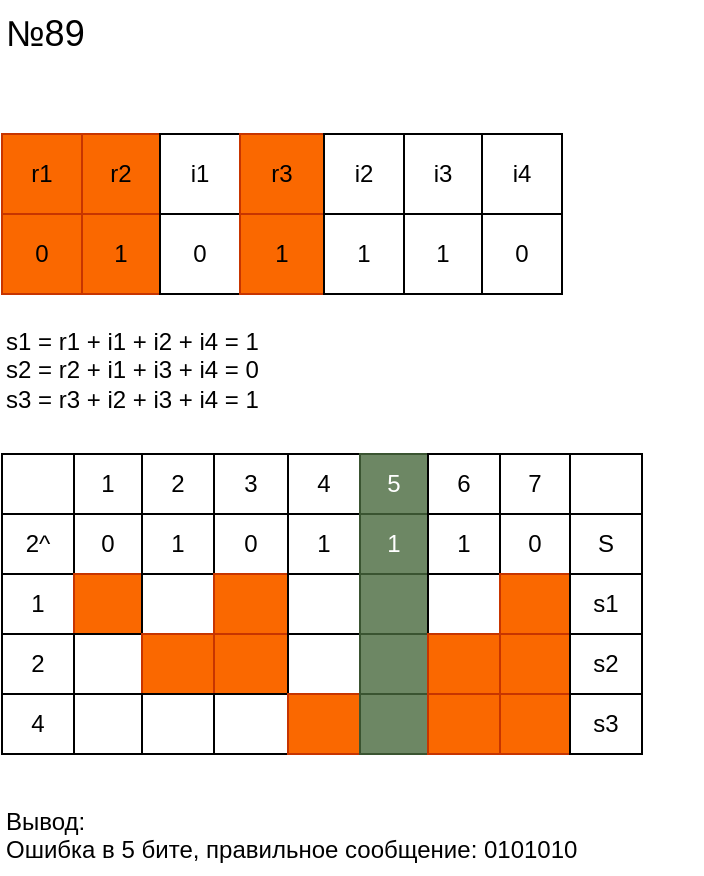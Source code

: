 <mxfile version="22.0.3" type="device">
  <diagram name="Страница — 1" id="U0JinoW6atVT2fQMJdGy">
    <mxGraphModel dx="890" dy="593" grid="1" gridSize="10" guides="1" tooltips="1" connect="1" arrows="1" fold="1" page="1" pageScale="1" pageWidth="413" pageHeight="583" math="0" shadow="0">
      <root>
        <mxCell id="0" />
        <mxCell id="1" parent="0" />
        <mxCell id="27F9nUPd-nWCG4cVWqr0-16" value="" style="childLayout=tableLayout;recursiveResize=0;shadow=0;fillColor=none;" vertex="1" parent="1">
          <mxGeometry x="40" y="140" width="280" height="80" as="geometry" />
        </mxCell>
        <mxCell id="27F9nUPd-nWCG4cVWqr0-17" value="" style="shape=tableRow;horizontal=0;startSize=0;swimlaneHead=0;swimlaneBody=0;top=0;left=0;bottom=0;right=0;dropTarget=0;collapsible=0;recursiveResize=0;expand=0;fontStyle=0;fillColor=none;strokeColor=inherit;" vertex="1" parent="27F9nUPd-nWCG4cVWqr0-16">
          <mxGeometry width="280" height="40" as="geometry" />
        </mxCell>
        <mxCell id="27F9nUPd-nWCG4cVWqr0-18" value="r1" style="connectable=0;recursiveResize=0;strokeColor=#C73500;fillColor=#fa6800;align=center;whiteSpace=wrap;html=1;fontColor=#000000;" vertex="1" parent="27F9nUPd-nWCG4cVWqr0-17">
          <mxGeometry width="40" height="40" as="geometry">
            <mxRectangle width="40" height="40" as="alternateBounds" />
          </mxGeometry>
        </mxCell>
        <mxCell id="27F9nUPd-nWCG4cVWqr0-19" value="r2" style="connectable=0;recursiveResize=0;strokeColor=#C73500;fillColor=#fa6800;align=center;whiteSpace=wrap;html=1;fontColor=#000000;" vertex="1" parent="27F9nUPd-nWCG4cVWqr0-17">
          <mxGeometry x="40" width="39" height="40" as="geometry">
            <mxRectangle width="39" height="40" as="alternateBounds" />
          </mxGeometry>
        </mxCell>
        <mxCell id="27F9nUPd-nWCG4cVWqr0-20" value="i1" style="connectable=0;recursiveResize=0;strokeColor=inherit;fillColor=none;align=center;whiteSpace=wrap;html=1;comic=0;" vertex="1" parent="27F9nUPd-nWCG4cVWqr0-17">
          <mxGeometry x="79" width="40" height="40" as="geometry">
            <mxRectangle width="40" height="40" as="alternateBounds" />
          </mxGeometry>
        </mxCell>
        <mxCell id="27F9nUPd-nWCG4cVWqr0-29" value="r3" style="connectable=0;recursiveResize=0;strokeColor=#C73500;fillColor=#fa6800;align=center;whiteSpace=wrap;html=1;comic=0;fontColor=#000000;" vertex="1" parent="27F9nUPd-nWCG4cVWqr0-17">
          <mxGeometry x="119" width="42" height="40" as="geometry">
            <mxRectangle width="42" height="40" as="alternateBounds" />
          </mxGeometry>
        </mxCell>
        <mxCell id="27F9nUPd-nWCG4cVWqr0-32" value="i2" style="connectable=0;recursiveResize=0;strokeColor=inherit;fillColor=none;align=center;whiteSpace=wrap;html=1;comic=0;" vertex="1" parent="27F9nUPd-nWCG4cVWqr0-17">
          <mxGeometry x="161" width="40" height="40" as="geometry">
            <mxRectangle width="40" height="40" as="alternateBounds" />
          </mxGeometry>
        </mxCell>
        <mxCell id="27F9nUPd-nWCG4cVWqr0-34" value="i3" style="connectable=0;recursiveResize=0;strokeColor=inherit;fillColor=none;align=center;whiteSpace=wrap;html=1;comic=0;" vertex="1" parent="27F9nUPd-nWCG4cVWqr0-17">
          <mxGeometry x="201" width="39" height="40" as="geometry">
            <mxRectangle width="39" height="40" as="alternateBounds" />
          </mxGeometry>
        </mxCell>
        <mxCell id="27F9nUPd-nWCG4cVWqr0-36" value="i4" style="connectable=0;recursiveResize=0;strokeColor=inherit;fillColor=none;align=center;whiteSpace=wrap;html=1;comic=0;" vertex="1" parent="27F9nUPd-nWCG4cVWqr0-17">
          <mxGeometry x="240" width="40" height="40" as="geometry">
            <mxRectangle width="40" height="40" as="alternateBounds" />
          </mxGeometry>
        </mxCell>
        <mxCell id="27F9nUPd-nWCG4cVWqr0-21" style="shape=tableRow;horizontal=0;startSize=0;swimlaneHead=0;swimlaneBody=0;top=0;left=0;bottom=0;right=0;dropTarget=0;collapsible=0;recursiveResize=0;expand=0;fontStyle=0;fillColor=none;strokeColor=inherit;" vertex="1" parent="27F9nUPd-nWCG4cVWqr0-16">
          <mxGeometry y="40" width="280" height="40" as="geometry" />
        </mxCell>
        <mxCell id="27F9nUPd-nWCG4cVWqr0-22" value="0" style="connectable=0;recursiveResize=0;strokeColor=#C73500;fillColor=#fa6800;align=center;whiteSpace=wrap;html=1;fontColor=#000000;" vertex="1" parent="27F9nUPd-nWCG4cVWqr0-21">
          <mxGeometry width="40" height="40" as="geometry">
            <mxRectangle width="40" height="40" as="alternateBounds" />
          </mxGeometry>
        </mxCell>
        <mxCell id="27F9nUPd-nWCG4cVWqr0-23" value="1" style="connectable=0;recursiveResize=0;strokeColor=#C73500;fillColor=#fa6800;align=center;whiteSpace=wrap;html=1;fontColor=#000000;" vertex="1" parent="27F9nUPd-nWCG4cVWqr0-21">
          <mxGeometry x="40" width="39" height="40" as="geometry">
            <mxRectangle width="39" height="40" as="alternateBounds" />
          </mxGeometry>
        </mxCell>
        <mxCell id="27F9nUPd-nWCG4cVWqr0-24" value="0" style="connectable=0;recursiveResize=0;strokeColor=inherit;fillColor=none;align=center;whiteSpace=wrap;html=1;" vertex="1" parent="27F9nUPd-nWCG4cVWqr0-21">
          <mxGeometry x="79" width="40" height="40" as="geometry">
            <mxRectangle width="40" height="40" as="alternateBounds" />
          </mxGeometry>
        </mxCell>
        <mxCell id="27F9nUPd-nWCG4cVWqr0-30" value="1" style="connectable=0;recursiveResize=0;strokeColor=#C73500;fillColor=#fa6800;align=center;whiteSpace=wrap;html=1;fontColor=#000000;" vertex="1" parent="27F9nUPd-nWCG4cVWqr0-21">
          <mxGeometry x="119" width="42" height="40" as="geometry">
            <mxRectangle width="42" height="40" as="alternateBounds" />
          </mxGeometry>
        </mxCell>
        <mxCell id="27F9nUPd-nWCG4cVWqr0-33" value="1" style="connectable=0;recursiveResize=0;strokeColor=inherit;fillColor=none;align=center;whiteSpace=wrap;html=1;" vertex="1" parent="27F9nUPd-nWCG4cVWqr0-21">
          <mxGeometry x="161" width="40" height="40" as="geometry">
            <mxRectangle width="40" height="40" as="alternateBounds" />
          </mxGeometry>
        </mxCell>
        <mxCell id="27F9nUPd-nWCG4cVWqr0-35" value="1" style="connectable=0;recursiveResize=0;strokeColor=inherit;fillColor=none;align=center;whiteSpace=wrap;html=1;" vertex="1" parent="27F9nUPd-nWCG4cVWqr0-21">
          <mxGeometry x="201" width="39" height="40" as="geometry">
            <mxRectangle width="39" height="40" as="alternateBounds" />
          </mxGeometry>
        </mxCell>
        <mxCell id="27F9nUPd-nWCG4cVWqr0-37" value="0" style="connectable=0;recursiveResize=0;strokeColor=inherit;fillColor=none;align=center;whiteSpace=wrap;html=1;" vertex="1" parent="27F9nUPd-nWCG4cVWqr0-21">
          <mxGeometry x="240" width="40" height="40" as="geometry">
            <mxRectangle width="40" height="40" as="alternateBounds" />
          </mxGeometry>
        </mxCell>
        <mxCell id="27F9nUPd-nWCG4cVWqr0-38" value="s1 = r1 + i1 + i2 + i4 = 1&lt;br&gt;s2 = r2 + i1 + i3 + i4 = 0&lt;br&gt;s3 = r3 + i2 + i3 + i4 = 1" style="text;html=1;strokeColor=none;fillColor=none;align=left;verticalAlign=top;whiteSpace=wrap;rounded=0;" vertex="1" parent="1">
          <mxGeometry x="40" y="230" width="270" height="50" as="geometry" />
        </mxCell>
        <mxCell id="27F9nUPd-nWCG4cVWqr0-39" value="" style="childLayout=tableLayout;recursiveResize=0;shadow=0;fillColor=none;" vertex="1" parent="1">
          <mxGeometry x="40" y="300" width="320" height="150" as="geometry" />
        </mxCell>
        <mxCell id="27F9nUPd-nWCG4cVWqr0-40" value="" style="shape=tableRow;horizontal=0;startSize=0;swimlaneHead=0;swimlaneBody=0;top=0;left=0;bottom=0;right=0;dropTarget=0;collapsible=0;recursiveResize=0;expand=0;fontStyle=0;fillColor=none;" vertex="1" parent="27F9nUPd-nWCG4cVWqr0-39">
          <mxGeometry width="320" height="30" as="geometry" />
        </mxCell>
        <mxCell id="27F9nUPd-nWCG4cVWqr0-41" value="" style="connectable=0;recursiveResize=0;align=center;whiteSpace=wrap;html=1;fillColor=none;" vertex="1" parent="27F9nUPd-nWCG4cVWqr0-40">
          <mxGeometry width="36" height="30" as="geometry">
            <mxRectangle width="36" height="30" as="alternateBounds" />
          </mxGeometry>
        </mxCell>
        <mxCell id="27F9nUPd-nWCG4cVWqr0-42" value="1" style="connectable=0;recursiveResize=0;align=center;whiteSpace=wrap;html=1;fillColor=none;" vertex="1" parent="27F9nUPd-nWCG4cVWqr0-40">
          <mxGeometry x="36" width="34" height="30" as="geometry">
            <mxRectangle width="34" height="30" as="alternateBounds" />
          </mxGeometry>
        </mxCell>
        <mxCell id="27F9nUPd-nWCG4cVWqr0-43" value="2" style="connectable=0;recursiveResize=0;align=center;whiteSpace=wrap;html=1;comic=0;fillColor=none;" vertex="1" parent="27F9nUPd-nWCG4cVWqr0-40">
          <mxGeometry x="70" width="36" height="30" as="geometry">
            <mxRectangle width="36" height="30" as="alternateBounds" />
          </mxGeometry>
        </mxCell>
        <mxCell id="27F9nUPd-nWCG4cVWqr0-44" value="3" style="connectable=0;recursiveResize=0;align=center;whiteSpace=wrap;html=1;comic=0;fillColor=none;" vertex="1" parent="27F9nUPd-nWCG4cVWqr0-40">
          <mxGeometry x="106" width="37" height="30" as="geometry">
            <mxRectangle width="37" height="30" as="alternateBounds" />
          </mxGeometry>
        </mxCell>
        <mxCell id="27F9nUPd-nWCG4cVWqr0-45" value="4" style="connectable=0;recursiveResize=0;align=center;whiteSpace=wrap;html=1;comic=0;fillColor=none;" vertex="1" parent="27F9nUPd-nWCG4cVWqr0-40">
          <mxGeometry x="143" width="36" height="30" as="geometry">
            <mxRectangle width="36" height="30" as="alternateBounds" />
          </mxGeometry>
        </mxCell>
        <mxCell id="27F9nUPd-nWCG4cVWqr0-46" value="5" style="connectable=0;recursiveResize=0;align=center;whiteSpace=wrap;html=1;comic=0;fillColor=#6d8764;strokeColor=#3A5431;fontColor=#ffffff;" vertex="1" parent="27F9nUPd-nWCG4cVWqr0-40">
          <mxGeometry x="179" width="34" height="30" as="geometry">
            <mxRectangle width="34" height="30" as="alternateBounds" />
          </mxGeometry>
        </mxCell>
        <mxCell id="27F9nUPd-nWCG4cVWqr0-47" value="6" style="connectable=0;recursiveResize=0;align=center;whiteSpace=wrap;html=1;comic=0;fillColor=none;" vertex="1" parent="27F9nUPd-nWCG4cVWqr0-40">
          <mxGeometry x="213" width="36" height="30" as="geometry">
            <mxRectangle width="36" height="30" as="alternateBounds" />
          </mxGeometry>
        </mxCell>
        <mxCell id="27F9nUPd-nWCG4cVWqr0-64" value="7" style="connectable=0;recursiveResize=0;align=center;whiteSpace=wrap;html=1;comic=0;fillColor=none;" vertex="1" parent="27F9nUPd-nWCG4cVWqr0-40">
          <mxGeometry x="249" width="35" height="30" as="geometry">
            <mxRectangle width="35" height="30" as="alternateBounds" />
          </mxGeometry>
        </mxCell>
        <mxCell id="27F9nUPd-nWCG4cVWqr0-66" style="connectable=0;recursiveResize=0;align=center;whiteSpace=wrap;html=1;comic=0;fillColor=none;" vertex="1" parent="27F9nUPd-nWCG4cVWqr0-40">
          <mxGeometry x="284" width="36" height="30" as="geometry">
            <mxRectangle width="36" height="30" as="alternateBounds" />
          </mxGeometry>
        </mxCell>
        <mxCell id="27F9nUPd-nWCG4cVWqr0-48" style="shape=tableRow;horizontal=0;startSize=0;swimlaneHead=0;swimlaneBody=0;top=0;left=0;bottom=0;right=0;dropTarget=0;collapsible=0;recursiveResize=0;expand=0;fontStyle=0;fillColor=none;" vertex="1" parent="27F9nUPd-nWCG4cVWqr0-39">
          <mxGeometry y="30" width="320" height="30" as="geometry" />
        </mxCell>
        <mxCell id="27F9nUPd-nWCG4cVWqr0-49" value="2^" style="connectable=0;recursiveResize=0;align=center;whiteSpace=wrap;html=1;fillColor=none;" vertex="1" parent="27F9nUPd-nWCG4cVWqr0-48">
          <mxGeometry width="36" height="30" as="geometry">
            <mxRectangle width="36" height="30" as="alternateBounds" />
          </mxGeometry>
        </mxCell>
        <mxCell id="27F9nUPd-nWCG4cVWqr0-50" value="0" style="connectable=0;recursiveResize=0;align=center;whiteSpace=wrap;html=1;fillColor=none;" vertex="1" parent="27F9nUPd-nWCG4cVWqr0-48">
          <mxGeometry x="36" width="34" height="30" as="geometry">
            <mxRectangle width="34" height="30" as="alternateBounds" />
          </mxGeometry>
        </mxCell>
        <mxCell id="27F9nUPd-nWCG4cVWqr0-51" value="1" style="connectable=0;recursiveResize=0;align=center;whiteSpace=wrap;html=1;fillColor=none;" vertex="1" parent="27F9nUPd-nWCG4cVWqr0-48">
          <mxGeometry x="70" width="36" height="30" as="geometry">
            <mxRectangle width="36" height="30" as="alternateBounds" />
          </mxGeometry>
        </mxCell>
        <mxCell id="27F9nUPd-nWCG4cVWqr0-52" value="0" style="connectable=0;recursiveResize=0;align=center;whiteSpace=wrap;html=1;fillColor=none;" vertex="1" parent="27F9nUPd-nWCG4cVWqr0-48">
          <mxGeometry x="106" width="37" height="30" as="geometry">
            <mxRectangle width="37" height="30" as="alternateBounds" />
          </mxGeometry>
        </mxCell>
        <mxCell id="27F9nUPd-nWCG4cVWqr0-53" value="1" style="connectable=0;recursiveResize=0;align=center;whiteSpace=wrap;html=1;fillColor=none;" vertex="1" parent="27F9nUPd-nWCG4cVWqr0-48">
          <mxGeometry x="143" width="36" height="30" as="geometry">
            <mxRectangle width="36" height="30" as="alternateBounds" />
          </mxGeometry>
        </mxCell>
        <mxCell id="27F9nUPd-nWCG4cVWqr0-54" value="1" style="connectable=0;recursiveResize=0;align=center;whiteSpace=wrap;html=1;fillColor=#6d8764;strokeColor=#3A5431;fontColor=#ffffff;" vertex="1" parent="27F9nUPd-nWCG4cVWqr0-48">
          <mxGeometry x="179" width="34" height="30" as="geometry">
            <mxRectangle width="34" height="30" as="alternateBounds" />
          </mxGeometry>
        </mxCell>
        <mxCell id="27F9nUPd-nWCG4cVWqr0-55" value="1" style="connectable=0;recursiveResize=0;align=center;whiteSpace=wrap;html=1;fillColor=none;" vertex="1" parent="27F9nUPd-nWCG4cVWqr0-48">
          <mxGeometry x="213" width="36" height="30" as="geometry">
            <mxRectangle width="36" height="30" as="alternateBounds" />
          </mxGeometry>
        </mxCell>
        <mxCell id="27F9nUPd-nWCG4cVWqr0-65" value="0" style="connectable=0;recursiveResize=0;align=center;whiteSpace=wrap;html=1;fillColor=none;" vertex="1" parent="27F9nUPd-nWCG4cVWqr0-48">
          <mxGeometry x="249" width="35" height="30" as="geometry">
            <mxRectangle width="35" height="30" as="alternateBounds" />
          </mxGeometry>
        </mxCell>
        <mxCell id="27F9nUPd-nWCG4cVWqr0-67" value="S" style="connectable=0;recursiveResize=0;align=center;whiteSpace=wrap;html=1;fillColor=none;" vertex="1" parent="27F9nUPd-nWCG4cVWqr0-48">
          <mxGeometry x="284" width="36" height="30" as="geometry">
            <mxRectangle width="36" height="30" as="alternateBounds" />
          </mxGeometry>
        </mxCell>
        <mxCell id="27F9nUPd-nWCG4cVWqr0-68" style="shape=tableRow;horizontal=0;startSize=0;swimlaneHead=0;swimlaneBody=0;top=0;left=0;bottom=0;right=0;dropTarget=0;collapsible=0;recursiveResize=0;expand=0;fontStyle=0;fillColor=none;" vertex="1" parent="27F9nUPd-nWCG4cVWqr0-39">
          <mxGeometry y="60" width="320" height="30" as="geometry" />
        </mxCell>
        <mxCell id="27F9nUPd-nWCG4cVWqr0-69" value="1" style="connectable=0;recursiveResize=0;align=center;whiteSpace=wrap;html=1;fillColor=none;" vertex="1" parent="27F9nUPd-nWCG4cVWqr0-68">
          <mxGeometry width="36" height="30" as="geometry">
            <mxRectangle width="36" height="30" as="alternateBounds" />
          </mxGeometry>
        </mxCell>
        <mxCell id="27F9nUPd-nWCG4cVWqr0-70" style="connectable=0;recursiveResize=0;align=center;whiteSpace=wrap;html=1;fillColor=#fa6800;strokeColor=#C73500;fontColor=#000000;" vertex="1" parent="27F9nUPd-nWCG4cVWqr0-68">
          <mxGeometry x="36" width="34" height="30" as="geometry">
            <mxRectangle width="34" height="30" as="alternateBounds" />
          </mxGeometry>
        </mxCell>
        <mxCell id="27F9nUPd-nWCG4cVWqr0-71" style="connectable=0;recursiveResize=0;align=center;whiteSpace=wrap;html=1;fillColor=none;" vertex="1" parent="27F9nUPd-nWCG4cVWqr0-68">
          <mxGeometry x="70" width="36" height="30" as="geometry">
            <mxRectangle width="36" height="30" as="alternateBounds" />
          </mxGeometry>
        </mxCell>
        <mxCell id="27F9nUPd-nWCG4cVWqr0-72" style="connectable=0;recursiveResize=0;align=center;whiteSpace=wrap;html=1;fillColor=#fa6800;strokeColor=#C73500;fontColor=#000000;" vertex="1" parent="27F9nUPd-nWCG4cVWqr0-68">
          <mxGeometry x="106" width="37" height="30" as="geometry">
            <mxRectangle width="37" height="30" as="alternateBounds" />
          </mxGeometry>
        </mxCell>
        <mxCell id="27F9nUPd-nWCG4cVWqr0-73" style="connectable=0;recursiveResize=0;align=center;whiteSpace=wrap;html=1;fillColor=none;" vertex="1" parent="27F9nUPd-nWCG4cVWqr0-68">
          <mxGeometry x="143" width="36" height="30" as="geometry">
            <mxRectangle width="36" height="30" as="alternateBounds" />
          </mxGeometry>
        </mxCell>
        <mxCell id="27F9nUPd-nWCG4cVWqr0-74" style="connectable=0;recursiveResize=0;align=center;whiteSpace=wrap;html=1;fillColor=#6d8764;strokeColor=#3A5431;fontColor=#ffffff;" vertex="1" parent="27F9nUPd-nWCG4cVWqr0-68">
          <mxGeometry x="179" width="34" height="30" as="geometry">
            <mxRectangle width="34" height="30" as="alternateBounds" />
          </mxGeometry>
        </mxCell>
        <mxCell id="27F9nUPd-nWCG4cVWqr0-75" style="connectable=0;recursiveResize=0;align=center;whiteSpace=wrap;html=1;fillColor=none;" vertex="1" parent="27F9nUPd-nWCG4cVWqr0-68">
          <mxGeometry x="213" width="36" height="30" as="geometry">
            <mxRectangle width="36" height="30" as="alternateBounds" />
          </mxGeometry>
        </mxCell>
        <mxCell id="27F9nUPd-nWCG4cVWqr0-76" style="connectable=0;recursiveResize=0;align=center;whiteSpace=wrap;html=1;fillColor=#fa6800;strokeColor=#C73500;fontColor=#000000;" vertex="1" parent="27F9nUPd-nWCG4cVWqr0-68">
          <mxGeometry x="249" width="35" height="30" as="geometry">
            <mxRectangle width="35" height="30" as="alternateBounds" />
          </mxGeometry>
        </mxCell>
        <mxCell id="27F9nUPd-nWCG4cVWqr0-77" value="s1" style="connectable=0;recursiveResize=0;align=center;whiteSpace=wrap;html=1;fillColor=none;" vertex="1" parent="27F9nUPd-nWCG4cVWqr0-68">
          <mxGeometry x="284" width="36" height="30" as="geometry">
            <mxRectangle width="36" height="30" as="alternateBounds" />
          </mxGeometry>
        </mxCell>
        <mxCell id="27F9nUPd-nWCG4cVWqr0-78" style="shape=tableRow;horizontal=0;startSize=0;swimlaneHead=0;swimlaneBody=0;top=0;left=0;bottom=0;right=0;dropTarget=0;collapsible=0;recursiveResize=0;expand=0;fontStyle=0;fillColor=none;" vertex="1" parent="27F9nUPd-nWCG4cVWqr0-39">
          <mxGeometry y="90" width="320" height="30" as="geometry" />
        </mxCell>
        <mxCell id="27F9nUPd-nWCG4cVWqr0-79" value="2" style="connectable=0;recursiveResize=0;align=center;whiteSpace=wrap;html=1;fillColor=none;" vertex="1" parent="27F9nUPd-nWCG4cVWqr0-78">
          <mxGeometry width="36" height="30" as="geometry">
            <mxRectangle width="36" height="30" as="alternateBounds" />
          </mxGeometry>
        </mxCell>
        <mxCell id="27F9nUPd-nWCG4cVWqr0-80" style="connectable=0;recursiveResize=0;align=center;whiteSpace=wrap;html=1;fillColor=none;" vertex="1" parent="27F9nUPd-nWCG4cVWqr0-78">
          <mxGeometry x="36" width="34" height="30" as="geometry">
            <mxRectangle width="34" height="30" as="alternateBounds" />
          </mxGeometry>
        </mxCell>
        <mxCell id="27F9nUPd-nWCG4cVWqr0-81" style="connectable=0;recursiveResize=0;align=center;whiteSpace=wrap;html=1;fillColor=#fa6800;fontColor=#000000;strokeColor=#C73500;" vertex="1" parent="27F9nUPd-nWCG4cVWqr0-78">
          <mxGeometry x="70" width="36" height="30" as="geometry">
            <mxRectangle width="36" height="30" as="alternateBounds" />
          </mxGeometry>
        </mxCell>
        <mxCell id="27F9nUPd-nWCG4cVWqr0-82" style="connectable=0;recursiveResize=0;align=center;whiteSpace=wrap;html=1;fillColor=#fa6800;fontColor=#000000;strokeColor=#C73500;" vertex="1" parent="27F9nUPd-nWCG4cVWqr0-78">
          <mxGeometry x="106" width="37" height="30" as="geometry">
            <mxRectangle width="37" height="30" as="alternateBounds" />
          </mxGeometry>
        </mxCell>
        <mxCell id="27F9nUPd-nWCG4cVWqr0-83" style="connectable=0;recursiveResize=0;align=center;whiteSpace=wrap;html=1;fillColor=none;" vertex="1" parent="27F9nUPd-nWCG4cVWqr0-78">
          <mxGeometry x="143" width="36" height="30" as="geometry">
            <mxRectangle width="36" height="30" as="alternateBounds" />
          </mxGeometry>
        </mxCell>
        <mxCell id="27F9nUPd-nWCG4cVWqr0-84" style="connectable=0;recursiveResize=0;align=center;whiteSpace=wrap;html=1;fillColor=#6d8764;strokeColor=#3A5431;fontColor=#ffffff;" vertex="1" parent="27F9nUPd-nWCG4cVWqr0-78">
          <mxGeometry x="179" width="34" height="30" as="geometry">
            <mxRectangle width="34" height="30" as="alternateBounds" />
          </mxGeometry>
        </mxCell>
        <mxCell id="27F9nUPd-nWCG4cVWqr0-85" style="connectable=0;recursiveResize=0;align=center;whiteSpace=wrap;html=1;fillColor=#fa6800;fontColor=#000000;strokeColor=#C73500;" vertex="1" parent="27F9nUPd-nWCG4cVWqr0-78">
          <mxGeometry x="213" width="36" height="30" as="geometry">
            <mxRectangle width="36" height="30" as="alternateBounds" />
          </mxGeometry>
        </mxCell>
        <mxCell id="27F9nUPd-nWCG4cVWqr0-86" style="connectable=0;recursiveResize=0;align=center;whiteSpace=wrap;html=1;fillColor=#fa6800;fontColor=#000000;strokeColor=#C73500;" vertex="1" parent="27F9nUPd-nWCG4cVWqr0-78">
          <mxGeometry x="249" width="35" height="30" as="geometry">
            <mxRectangle width="35" height="30" as="alternateBounds" />
          </mxGeometry>
        </mxCell>
        <mxCell id="27F9nUPd-nWCG4cVWqr0-87" value="s2" style="connectable=0;recursiveResize=0;align=center;whiteSpace=wrap;html=1;fillColor=none;" vertex="1" parent="27F9nUPd-nWCG4cVWqr0-78">
          <mxGeometry x="284" width="36" height="30" as="geometry">
            <mxRectangle width="36" height="30" as="alternateBounds" />
          </mxGeometry>
        </mxCell>
        <mxCell id="27F9nUPd-nWCG4cVWqr0-92" style="shape=tableRow;horizontal=0;startSize=0;swimlaneHead=0;swimlaneBody=0;top=0;left=0;bottom=0;right=0;dropTarget=0;collapsible=0;recursiveResize=0;expand=0;fontStyle=0;fillColor=none;" vertex="1" parent="27F9nUPd-nWCG4cVWqr0-39">
          <mxGeometry y="120" width="320" height="30" as="geometry" />
        </mxCell>
        <mxCell id="27F9nUPd-nWCG4cVWqr0-93" value="4" style="connectable=0;recursiveResize=0;align=center;whiteSpace=wrap;html=1;fillColor=none;" vertex="1" parent="27F9nUPd-nWCG4cVWqr0-92">
          <mxGeometry width="36" height="30" as="geometry">
            <mxRectangle width="36" height="30" as="alternateBounds" />
          </mxGeometry>
        </mxCell>
        <mxCell id="27F9nUPd-nWCG4cVWqr0-94" style="connectable=0;recursiveResize=0;align=center;whiteSpace=wrap;html=1;fillColor=none;" vertex="1" parent="27F9nUPd-nWCG4cVWqr0-92">
          <mxGeometry x="36" width="34" height="30" as="geometry">
            <mxRectangle width="34" height="30" as="alternateBounds" />
          </mxGeometry>
        </mxCell>
        <mxCell id="27F9nUPd-nWCG4cVWqr0-95" style="connectable=0;recursiveResize=0;align=center;whiteSpace=wrap;html=1;fillColor=none;" vertex="1" parent="27F9nUPd-nWCG4cVWqr0-92">
          <mxGeometry x="70" width="36" height="30" as="geometry">
            <mxRectangle width="36" height="30" as="alternateBounds" />
          </mxGeometry>
        </mxCell>
        <mxCell id="27F9nUPd-nWCG4cVWqr0-96" style="connectable=0;recursiveResize=0;align=center;whiteSpace=wrap;html=1;fillColor=none;" vertex="1" parent="27F9nUPd-nWCG4cVWqr0-92">
          <mxGeometry x="106" width="37" height="30" as="geometry">
            <mxRectangle width="37" height="30" as="alternateBounds" />
          </mxGeometry>
        </mxCell>
        <mxCell id="27F9nUPd-nWCG4cVWqr0-97" style="connectable=0;recursiveResize=0;align=center;whiteSpace=wrap;html=1;fillColor=#fa6800;fontColor=#000000;strokeColor=#C73500;" vertex="1" parent="27F9nUPd-nWCG4cVWqr0-92">
          <mxGeometry x="143" width="36" height="30" as="geometry">
            <mxRectangle width="36" height="30" as="alternateBounds" />
          </mxGeometry>
        </mxCell>
        <mxCell id="27F9nUPd-nWCG4cVWqr0-98" style="connectable=0;recursiveResize=0;align=center;whiteSpace=wrap;html=1;fillColor=#6d8764;strokeColor=#3A5431;fontColor=#ffffff;" vertex="1" parent="27F9nUPd-nWCG4cVWqr0-92">
          <mxGeometry x="179" width="34" height="30" as="geometry">
            <mxRectangle width="34" height="30" as="alternateBounds" />
          </mxGeometry>
        </mxCell>
        <mxCell id="27F9nUPd-nWCG4cVWqr0-99" style="connectable=0;recursiveResize=0;align=center;whiteSpace=wrap;html=1;fillColor=#fa6800;fontColor=#000000;strokeColor=#C73500;" vertex="1" parent="27F9nUPd-nWCG4cVWqr0-92">
          <mxGeometry x="213" width="36" height="30" as="geometry">
            <mxRectangle width="36" height="30" as="alternateBounds" />
          </mxGeometry>
        </mxCell>
        <mxCell id="27F9nUPd-nWCG4cVWqr0-100" style="connectable=0;recursiveResize=0;align=center;whiteSpace=wrap;html=1;fillColor=#fa6800;fontColor=#000000;strokeColor=#C73500;" vertex="1" parent="27F9nUPd-nWCG4cVWqr0-92">
          <mxGeometry x="249" width="35" height="30" as="geometry">
            <mxRectangle width="35" height="30" as="alternateBounds" />
          </mxGeometry>
        </mxCell>
        <mxCell id="27F9nUPd-nWCG4cVWqr0-101" value="s3" style="connectable=0;recursiveResize=0;align=center;whiteSpace=wrap;html=1;fillColor=none;" vertex="1" parent="27F9nUPd-nWCG4cVWqr0-92">
          <mxGeometry x="284" width="36" height="30" as="geometry">
            <mxRectangle width="36" height="30" as="alternateBounds" />
          </mxGeometry>
        </mxCell>
        <mxCell id="27F9nUPd-nWCG4cVWqr0-102" value="Вывод:&lt;br&gt;Ошибка в 5 бите, правильное сообщение: 0101010" style="text;html=1;strokeColor=none;fillColor=none;align=left;verticalAlign=top;whiteSpace=wrap;rounded=0;" vertex="1" parent="1">
          <mxGeometry x="40" y="470" width="350" height="40" as="geometry" />
        </mxCell>
        <mxCell id="27F9nUPd-nWCG4cVWqr0-103" value="&lt;font style=&quot;font-size: 18px;&quot;&gt;№89&lt;/font&gt;" style="text;html=1;strokeColor=none;fillColor=none;align=left;verticalAlign=top;whiteSpace=wrap;rounded=0;" vertex="1" parent="1">
          <mxGeometry x="40" y="73" width="270" height="40" as="geometry" />
        </mxCell>
      </root>
    </mxGraphModel>
  </diagram>
</mxfile>
